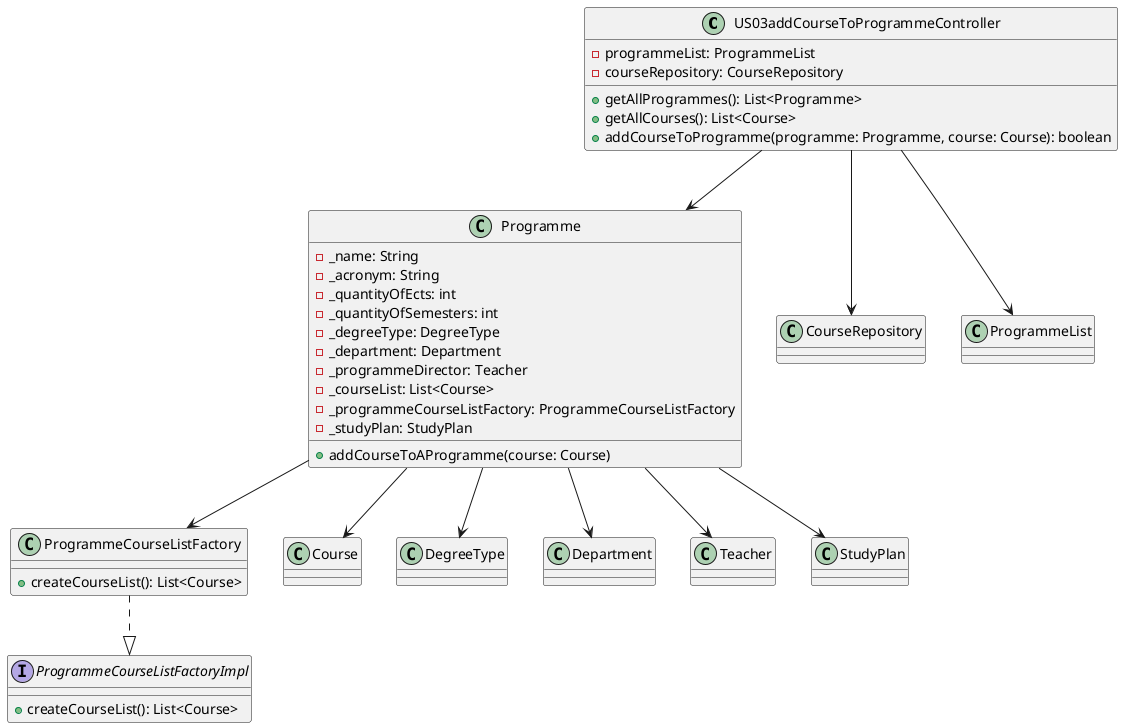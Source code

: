 @startuml
'https://plantuml.com/class-diagram

class US03addCourseToProgrammeController {
    - programmeList: ProgrammeList
    - courseRepository: CourseRepository
    + getAllProgrammes(): List<Programme>
    + getAllCourses(): List<Course>
    + addCourseToProgramme(programme: Programme, course: Course): boolean
}
class Programme {
    - _name: String
    - _acronym: String
    - _quantityOfEcts: int
    - _quantityOfSemesters: int
    - _degreeType: DegreeType
    - _department: Department
    - _programmeDirector: Teacher
    - _courseList: List<Course>
    - _programmeCourseListFactory: ProgrammeCourseListFactory
    - _studyPlan: StudyPlan
    + addCourseToAProgramme(course: Course)
}
class ProgrammeCourseListFactory {
    + createCourseList(): List<Course>
}

interface ProgrammeCourseListFactoryImpl {
    + createCourseList(): List<Course>
}

class CourseRepository {
}

class ProgrammeList {
}

class Course {
}

class DegreeType {
}

class Department {
}

class Teacher {
}

class StudyPlan {
}





US03addCourseToProgrammeController --> Programme
US03addCourseToProgrammeController --> CourseRepository
US03addCourseToProgrammeController --> ProgrammeList
Programme --> ProgrammeCourseListFactory
ProgrammeCourseListFactory ..|> ProgrammeCourseListFactoryImpl
Programme --> DegreeType
Programme --> Department
Programme --> Teacher
Programme --> StudyPlan
Programme --> Course


@enduml